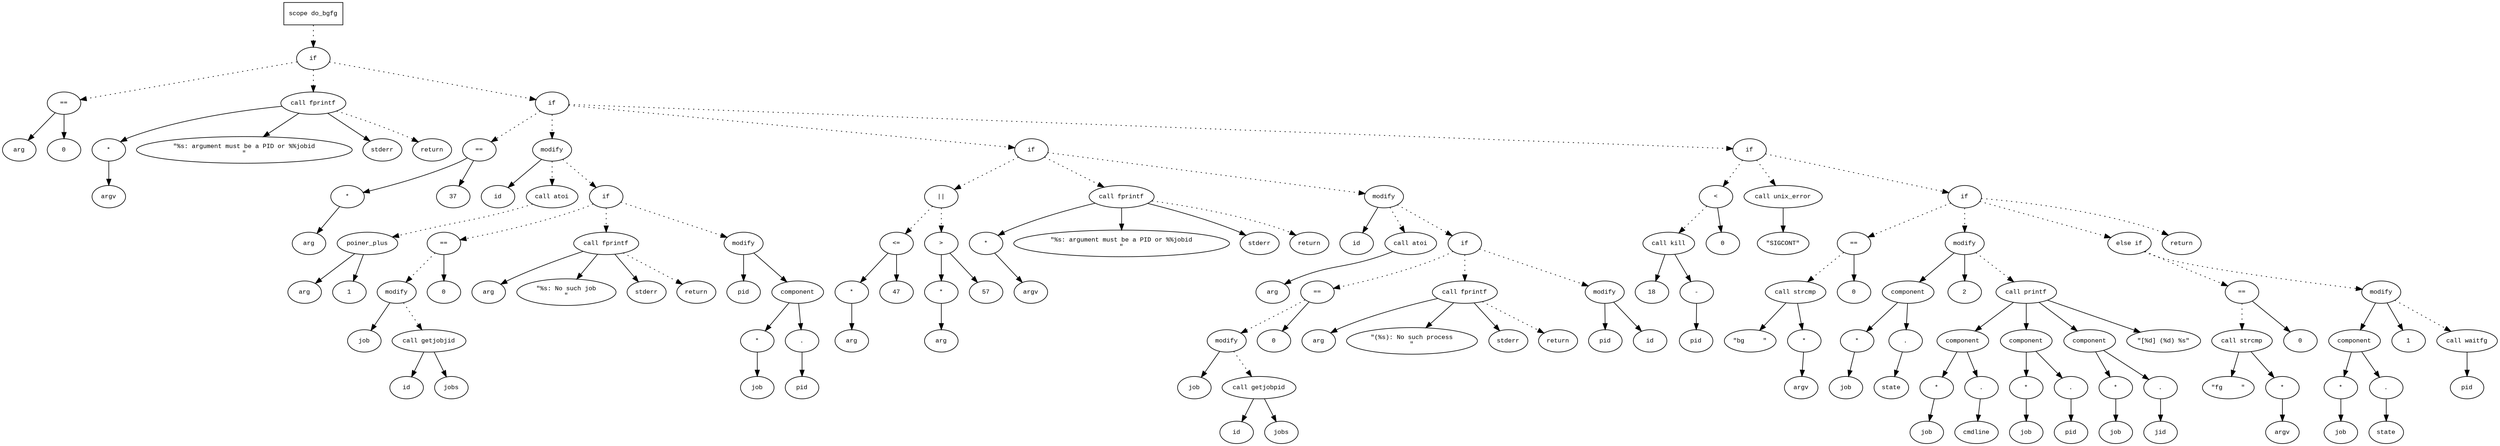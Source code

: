 digraph AST {
  graph [fontname="Times New Roman",fontsize=10];
  node  [fontname="Courier New",fontsize=10];
  edge  [fontname="Times New Roman",fontsize=10];

  node1 [label="scope do_bgfg",shape=box];
  node2 [label="if",shape=ellipse];
  node1 -> node2 [style=dotted];
  node3 [label="==",shape=ellipse];
  node4 [label="arg",shape=ellipse];
  node3 -> node4;
  node5 [label="0",shape=ellipse];
  node3 -> node5;
  node2 -> node3 [style=dotted];
  node6 [label="call fprintf",shape=ellipse];
  node7 [label="*",shape=ellipse];
  node8 [label="argv",shape=ellipse];
  node7 -> node8;
  node6 -> node7;
  node9 [label="\"%s: argument must be a PID or %%jobid
\"",shape=ellipse];
  node6 -> node9;
  node10 [label="stderr",shape=ellipse];
  node6 -> node10;
  node2 -> node6 [style=dotted];
  node11 [label="return",shape=ellipse];
  node6 -> node11 [style=dotted];
  node12 [label="if",shape=ellipse];
  node2 -> node12 [style=dotted];
  node13 [label="==",shape=ellipse];
  node14 [label="*",shape=ellipse];
  node15 [label="arg",shape=ellipse];
  node14 -> node15;
  node13 -> node14;
  node16 [label="37",shape=ellipse];
  node13 -> node16;
  node12 -> node13 [style=dotted];
  node17 [label="modify",shape=ellipse];
  node18 [label="id",shape=ellipse];
  node17 -> node18;
  node19 [label="call atoi",shape=ellipse];
  node20 [label="poiner_plus",shape=ellipse];
  node21 [label="arg",shape=ellipse];
  node20 -> node21;
  node22 [label="1",shape=ellipse];
  node20 -> node22;
  node19 -> node20 [style=dotted];
  node17 -> node19 [style=dotted];
  node12 -> node17 [style=dotted];
  node23 [label="if",shape=ellipse];
  node17 -> node23 [style=dotted];
  node24 [label="==",shape=ellipse];
  node25 [label="modify",shape=ellipse];
  node26 [label="job",shape=ellipse];
  node25 -> node26;
  node27 [label="call getjobjid",shape=ellipse];
  node28 [label="id",shape=ellipse];
  node27 -> node28;
  node29 [label="jobs",shape=ellipse];
  node27 -> node29;
  node25 -> node27 [style=dotted];
  node24 -> node25 [style=dotted];
  node30 [label="0",shape=ellipse];
  node24 -> node30;
  node23 -> node24 [style=dotted];
  node31 [label="call fprintf",shape=ellipse];
  node32 [label="arg",shape=ellipse];
  node31 -> node32;
  node33 [label="\"%s: No such job
\"",shape=ellipse];
  node31 -> node33;
  node34 [label="stderr",shape=ellipse];
  node31 -> node34;
  node23 -> node31 [style=dotted];
  node35 [label="return",shape=ellipse];
  node31 -> node35 [style=dotted];
  node36 [label="modify",shape=ellipse];
  node37 [label="pid",shape=ellipse];
  node36 -> node37;
  node38 [label="component",shape=ellipse];
  node36 -> node38;
  node39 [label="*",shape=ellipse];
  node40 [label="job",shape=ellipse];
  node39 -> node40;
  node38 -> node39;
  node41 [label=".",shape=ellipse];
  node38 -> node41;
  node42 [label="pid",shape=ellipse];
  node41 -> node42;
  node23 -> node36 [style=dotted];
  node43 [label="if",shape=ellipse];
  node12 -> node43 [style=dotted];
  node44 [label="||",shape=ellipse];
  node45 [label="<=",shape=ellipse];
  node46 [label="*",shape=ellipse];
  node47 [label="arg",shape=ellipse];
  node46 -> node47;
  node45 -> node46;
  node48 [label="47",shape=ellipse];
  node45 -> node48;
  node44 -> node45 [style=dotted];
  node49 [label=">",shape=ellipse];
  node50 [label="*",shape=ellipse];
  node51 [label="arg",shape=ellipse];
  node50 -> node51;
  node49 -> node50;
  node52 [label="57",shape=ellipse];
  node49 -> node52;
  node44 -> node49 [style=dotted];
  node43 -> node44 [style=dotted];
  node53 [label="call fprintf",shape=ellipse];
  node54 [label="*",shape=ellipse];
  node55 [label="argv",shape=ellipse];
  node54 -> node55;
  node53 -> node54;
  node56 [label="\"%s: argument must be a PID or %%jobid
\"",shape=ellipse];
  node53 -> node56;
  node57 [label="stderr",shape=ellipse];
  node53 -> node57;
  node43 -> node53 [style=dotted];
  node58 [label="return",shape=ellipse];
  node53 -> node58 [style=dotted];
  node59 [label="modify",shape=ellipse];
  node60 [label="id",shape=ellipse];
  node59 -> node60;
  node61 [label="call atoi",shape=ellipse];
  node62 [label="arg",shape=ellipse];
  node61 -> node62;
  node59 -> node61 [style=dotted];
  node43 -> node59 [style=dotted];
  node63 [label="if",shape=ellipse];
  node59 -> node63 [style=dotted];
  node64 [label="==",shape=ellipse];
  node65 [label="modify",shape=ellipse];
  node66 [label="job",shape=ellipse];
  node65 -> node66;
  node67 [label="call getjobpid",shape=ellipse];
  node68 [label="id",shape=ellipse];
  node67 -> node68;
  node69 [label="jobs",shape=ellipse];
  node67 -> node69;
  node65 -> node67 [style=dotted];
  node64 -> node65 [style=dotted];
  node70 [label="0",shape=ellipse];
  node64 -> node70;
  node63 -> node64 [style=dotted];
  node71 [label="call fprintf",shape=ellipse];
  node72 [label="arg",shape=ellipse];
  node71 -> node72;
  node73 [label="\"(%s): No such process
\"",shape=ellipse];
  node71 -> node73;
  node74 [label="stderr",shape=ellipse];
  node71 -> node74;
  node63 -> node71 [style=dotted];
  node75 [label="return",shape=ellipse];
  node71 -> node75 [style=dotted];
  node76 [label="modify",shape=ellipse];
  node77 [label="pid",shape=ellipse];
  node76 -> node77;
  node78 [label="id",shape=ellipse];
  node76 -> node78;
  node63 -> node76 [style=dotted];
  node79 [label="if",shape=ellipse];
  node12 -> node79 [style=dotted];
  node80 [label="<",shape=ellipse];
  node81 [label="call kill",shape=ellipse];
  node82 [label="18",shape=ellipse];
  node81 -> node82;
  node83 [label="-",shape=ellipse];
  node84 [label="pid",shape=ellipse];
  node83 -> node84;
  node81 -> node83;
  node80 -> node81 [style=dotted];
  node85 [label="0",shape=ellipse];
  node80 -> node85;
  node79 -> node80 [style=dotted];
  node86 [label="call unix_error",shape=ellipse];
  node87 [label="\"SIGCONT\"",shape=ellipse];
  node86 -> node87;
  node79 -> node86 [style=dotted];
  node88 [label="if",shape=ellipse];
  node79 -> node88 [style=dotted];
  node89 [label="==",shape=ellipse];
  node90 [label="call strcmp",shape=ellipse];
  node91 [label="\"bg     \"",shape=ellipse];
  node90 -> node91;
  node92 [label="*",shape=ellipse];
  node93 [label="argv",shape=ellipse];
  node92 -> node93;
  node90 -> node92;
  node89 -> node90 [style=dotted];
  node94 [label="0",shape=ellipse];
  node89 -> node94;
  node88 -> node89 [style=dotted];
  node95 [label="modify",shape=ellipse];
  node96 [label="component",shape=ellipse];
  node95 -> node96;
  node97 [label="*",shape=ellipse];
  node98 [label="job",shape=ellipse];
  node97 -> node98;
  node96 -> node97;
  node99 [label=".",shape=ellipse];
  node96 -> node99;
  node100 [label="state",shape=ellipse];
  node99 -> node100;
  node101 [label="2",shape=ellipse];
  node95 -> node101;
  node88 -> node95 [style=dotted];
  node102 [label="call printf",shape=ellipse];
  node103 [label="component",shape=ellipse];
  node102 -> node103;
  node104 [label="*",shape=ellipse];
  node105 [label="job",shape=ellipse];
  node104 -> node105;
  node103 -> node104;
  node106 [label=".",shape=ellipse];
  node103 -> node106;
  node107 [label="cmdline",shape=ellipse];
  node106 -> node107;
  node108 [label="component",shape=ellipse];
  node102 -> node108;
  node109 [label="*",shape=ellipse];
  node110 [label="job",shape=ellipse];
  node109 -> node110;
  node108 -> node109;
  node111 [label=".",shape=ellipse];
  node108 -> node111;
  node112 [label="pid",shape=ellipse];
  node111 -> node112;
  node113 [label="component",shape=ellipse];
  node102 -> node113;
  node114 [label="*",shape=ellipse];
  node115 [label="job",shape=ellipse];
  node114 -> node115;
  node113 -> node114;
  node116 [label=".",shape=ellipse];
  node113 -> node116;
  node117 [label="jid",shape=ellipse];
  node116 -> node117;
  node118 [label="\"[%d] (%d) %s\"",shape=ellipse];
  node102 -> node118;
  node95 -> node102 [style=dotted];
  node119 [label="else if",shape=ellipse];
  node88 -> node119 [style=dotted];
  node120 [label="==",shape=ellipse];
  node121 [label="call strcmp",shape=ellipse];
  node122 [label="\"fg     \"",shape=ellipse];
  node121 -> node122;
  node123 [label="*",shape=ellipse];
  node124 [label="argv",shape=ellipse];
  node123 -> node124;
  node121 -> node123;
  node120 -> node121 [style=dotted];
  node125 [label="0",shape=ellipse];
  node120 -> node125;
  node119 -> node120 [style=dotted];
  node126 [label="modify",shape=ellipse];
  node127 [label="component",shape=ellipse];
  node126 -> node127;
  node128 [label="*",shape=ellipse];
  node129 [label="job",shape=ellipse];
  node128 -> node129;
  node127 -> node128;
  node130 [label=".",shape=ellipse];
  node127 -> node130;
  node131 [label="state",shape=ellipse];
  node130 -> node131;
  node132 [label="1",shape=ellipse];
  node126 -> node132;
  node119 -> node126 [style=dotted];
  node133 [label="call waitfg",shape=ellipse];
  node134 [label="pid",shape=ellipse];
  node133 -> node134;
  node126 -> node133 [style=dotted];
  node135 [label="return",shape=ellipse];
  node88 -> node135 [style=dotted];
} 